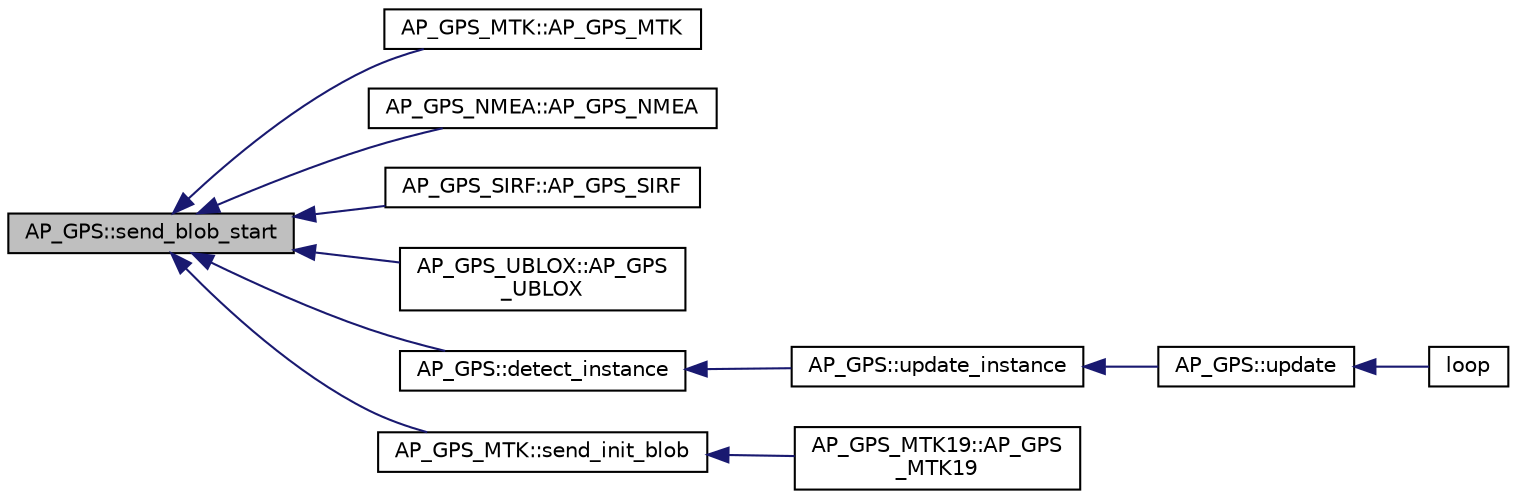digraph "AP_GPS::send_blob_start"
{
 // INTERACTIVE_SVG=YES
  edge [fontname="Helvetica",fontsize="10",labelfontname="Helvetica",labelfontsize="10"];
  node [fontname="Helvetica",fontsize="10",shape=record];
  rankdir="LR";
  Node1 [label="AP_GPS::send_blob_start",height=0.2,width=0.4,color="black", fillcolor="grey75", style="filled" fontcolor="black"];
  Node1 -> Node2 [dir="back",color="midnightblue",fontsize="10",style="solid",fontname="Helvetica"];
  Node2 [label="AP_GPS_MTK::AP_GPS_MTK",height=0.2,width=0.4,color="black", fillcolor="white", style="filled",URL="$classAP__GPS__MTK.html#aa2ea05e2500814a1995eb0d34982dad9"];
  Node1 -> Node3 [dir="back",color="midnightblue",fontsize="10",style="solid",fontname="Helvetica"];
  Node3 [label="AP_GPS_NMEA::AP_GPS_NMEA",height=0.2,width=0.4,color="black", fillcolor="white", style="filled",URL="$classAP__GPS__NMEA.html#ac5d8357d501e7fd5afa715ec4e1fec66"];
  Node1 -> Node4 [dir="back",color="midnightblue",fontsize="10",style="solid",fontname="Helvetica"];
  Node4 [label="AP_GPS_SIRF::AP_GPS_SIRF",height=0.2,width=0.4,color="black", fillcolor="white", style="filled",URL="$classAP__GPS__SIRF.html#ad20939a8664e8b8f284a67b9511ffd28"];
  Node1 -> Node5 [dir="back",color="midnightblue",fontsize="10",style="solid",fontname="Helvetica"];
  Node5 [label="AP_GPS_UBLOX::AP_GPS\l_UBLOX",height=0.2,width=0.4,color="black", fillcolor="white", style="filled",URL="$classAP__GPS__UBLOX.html#a0544590f35bd965c5ac93f8d98a340df"];
  Node1 -> Node6 [dir="back",color="midnightblue",fontsize="10",style="solid",fontname="Helvetica"];
  Node6 [label="AP_GPS::detect_instance",height=0.2,width=0.4,color="black", fillcolor="white", style="filled",URL="$classAP__GPS.html#a4bdd5c70ed358b4147a58c7d09f040dd"];
  Node6 -> Node7 [dir="back",color="midnightblue",fontsize="10",style="solid",fontname="Helvetica"];
  Node7 [label="AP_GPS::update_instance",height=0.2,width=0.4,color="black", fillcolor="white", style="filled",URL="$classAP__GPS.html#a83302e8b52e5d01ae67375b3542eb460"];
  Node7 -> Node8 [dir="back",color="midnightblue",fontsize="10",style="solid",fontname="Helvetica"];
  Node8 [label="AP_GPS::update",height=0.2,width=0.4,color="black", fillcolor="white", style="filled",URL="$classAP__GPS.html#afe04427a47ab5e630cb979815abd911e"];
  Node8 -> Node9 [dir="back",color="midnightblue",fontsize="10",style="solid",fontname="Helvetica"];
  Node9 [label="loop",height=0.2,width=0.4,color="black", fillcolor="white", style="filled",URL="$GPS__AUTO__test_8pde.html#afe461d27b9c48d5921c00d521181f12f"];
  Node1 -> Node10 [dir="back",color="midnightblue",fontsize="10",style="solid",fontname="Helvetica"];
  Node10 [label="AP_GPS_MTK::send_init_blob",height=0.2,width=0.4,color="black", fillcolor="white", style="filled",URL="$classAP__GPS__MTK.html#a54f99dc552aefd8af2ab96410103e11c"];
  Node10 -> Node11 [dir="back",color="midnightblue",fontsize="10",style="solid",fontname="Helvetica"];
  Node11 [label="AP_GPS_MTK19::AP_GPS\l_MTK19",height=0.2,width=0.4,color="black", fillcolor="white", style="filled",URL="$classAP__GPS__MTK19.html#a0121303370d85334b5cbfd94585809c7"];
}

